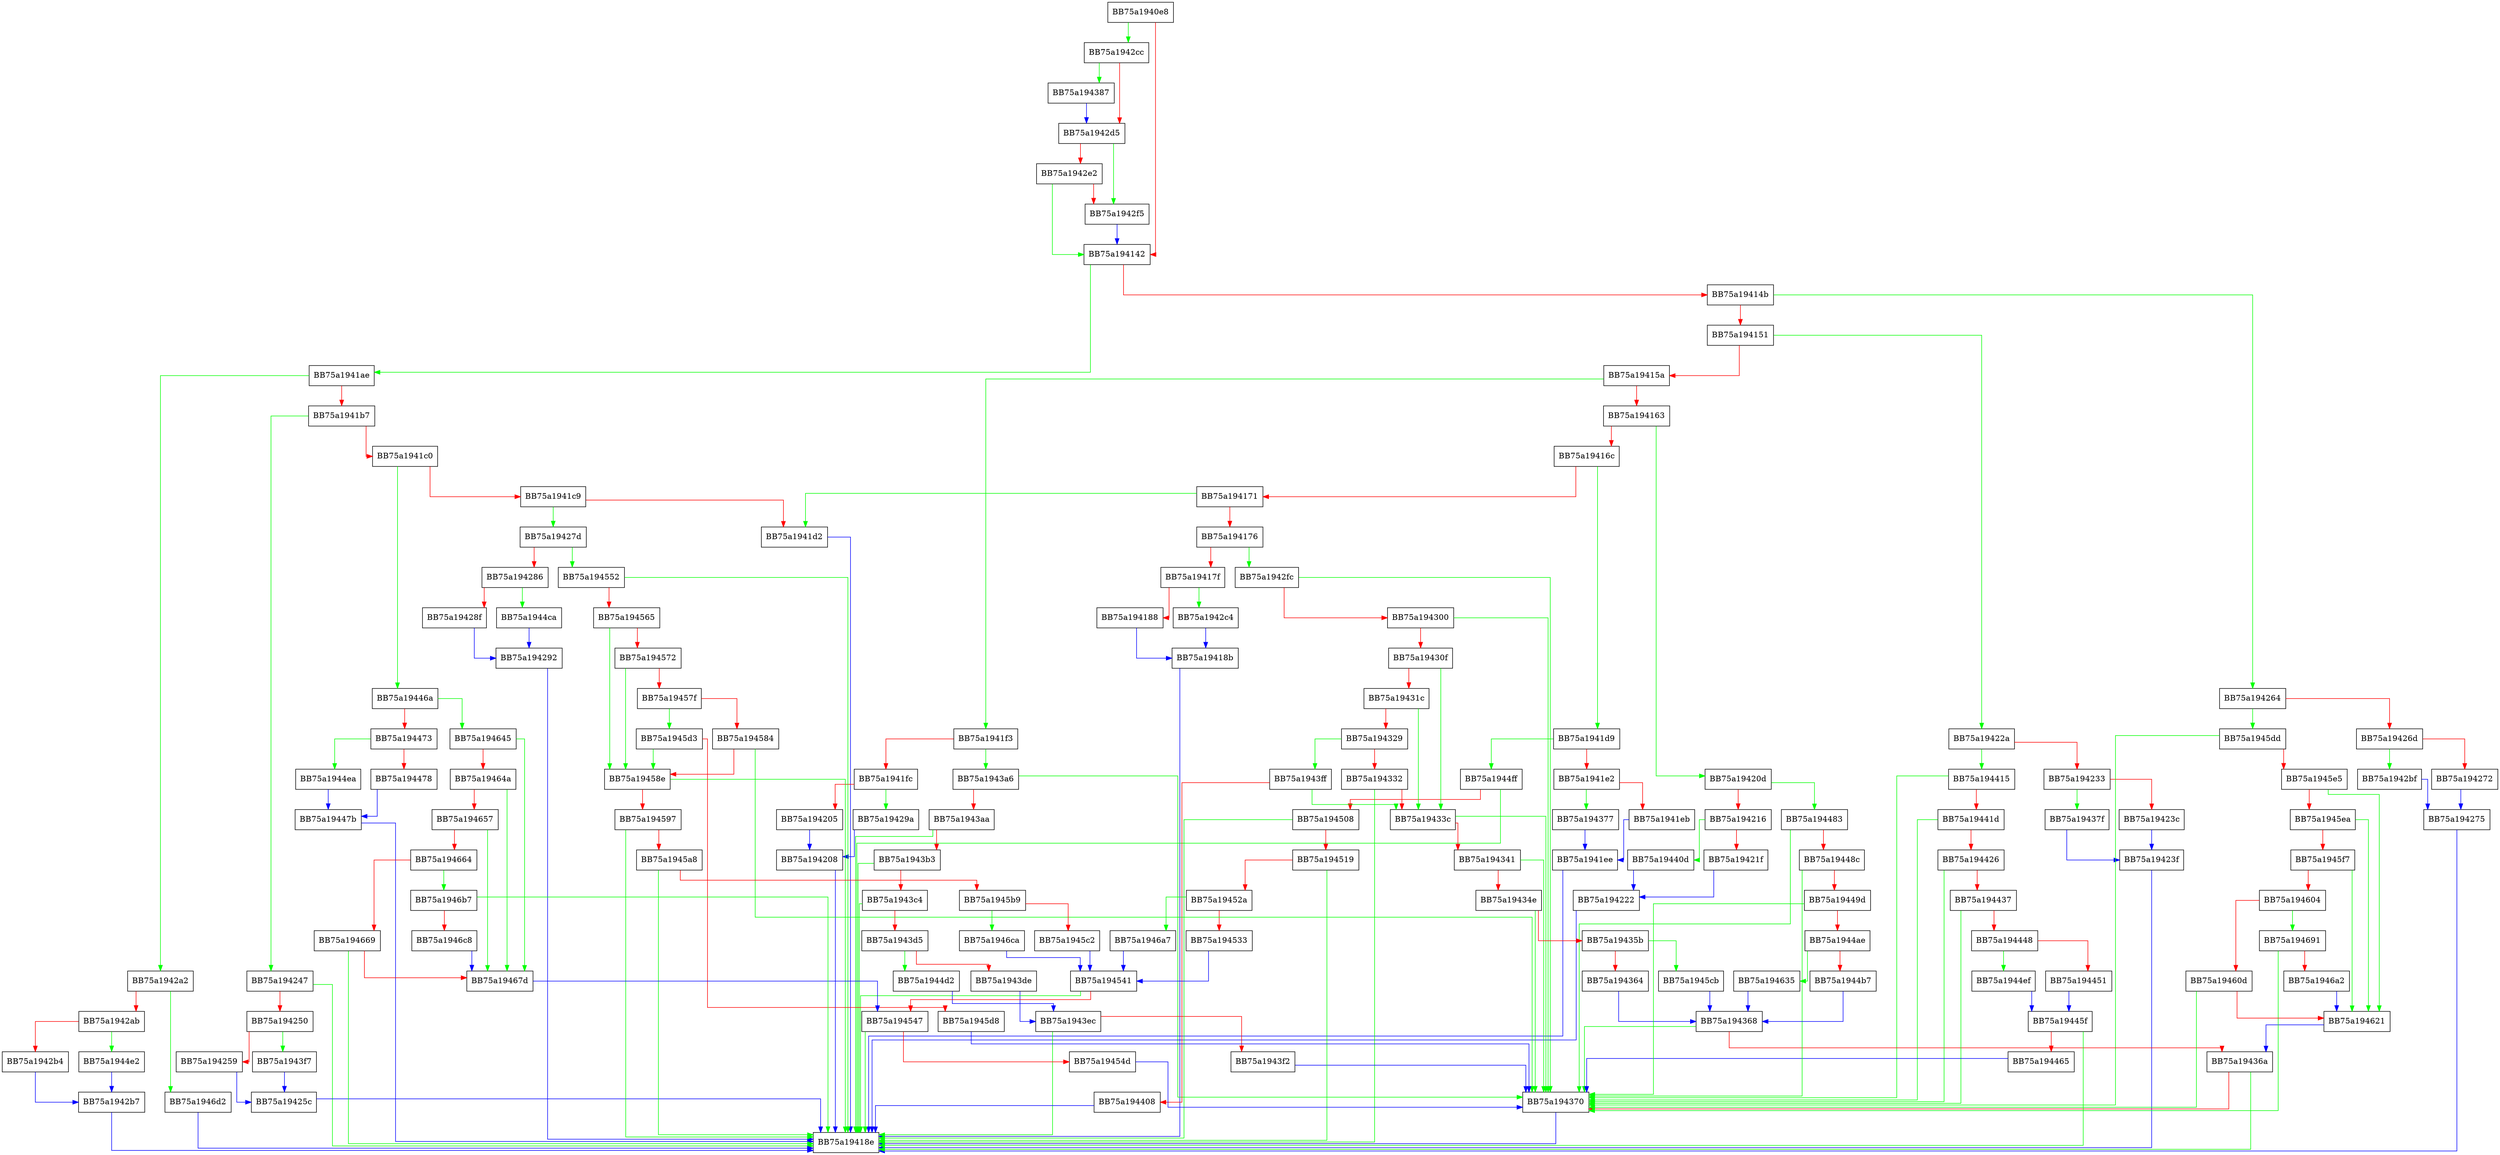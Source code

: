 digraph NetvmCmpIsOpZ {
  node [shape="box"];
  graph [splines=ortho];
  BB75a1940e8 -> BB75a1942cc [color="green"];
  BB75a1940e8 -> BB75a194142 [color="red"];
  BB75a194142 -> BB75a1941ae [color="green"];
  BB75a194142 -> BB75a19414b [color="red"];
  BB75a19414b -> BB75a194264 [color="green"];
  BB75a19414b -> BB75a194151 [color="red"];
  BB75a194151 -> BB75a19422a [color="green"];
  BB75a194151 -> BB75a19415a [color="red"];
  BB75a19415a -> BB75a1941f3 [color="green"];
  BB75a19415a -> BB75a194163 [color="red"];
  BB75a194163 -> BB75a19420d [color="green"];
  BB75a194163 -> BB75a19416c [color="red"];
  BB75a19416c -> BB75a1941d9 [color="green"];
  BB75a19416c -> BB75a194171 [color="red"];
  BB75a194171 -> BB75a1941d2 [color="green"];
  BB75a194171 -> BB75a194176 [color="red"];
  BB75a194176 -> BB75a1942fc [color="green"];
  BB75a194176 -> BB75a19417f [color="red"];
  BB75a19417f -> BB75a1942c4 [color="green"];
  BB75a19417f -> BB75a194188 [color="red"];
  BB75a194188 -> BB75a19418b [color="blue"];
  BB75a19418b -> BB75a19418e [color="blue"];
  BB75a1941ae -> BB75a1942a2 [color="green"];
  BB75a1941ae -> BB75a1941b7 [color="red"];
  BB75a1941b7 -> BB75a194247 [color="green"];
  BB75a1941b7 -> BB75a1941c0 [color="red"];
  BB75a1941c0 -> BB75a19446a [color="green"];
  BB75a1941c0 -> BB75a1941c9 [color="red"];
  BB75a1941c9 -> BB75a19427d [color="green"];
  BB75a1941c9 -> BB75a1941d2 [color="red"];
  BB75a1941d2 -> BB75a19418e [color="blue"];
  BB75a1941d9 -> BB75a1944ff [color="green"];
  BB75a1941d9 -> BB75a1941e2 [color="red"];
  BB75a1941e2 -> BB75a194377 [color="green"];
  BB75a1941e2 -> BB75a1941eb [color="red"];
  BB75a1941eb -> BB75a1941ee [color="blue"];
  BB75a1941ee -> BB75a19418e [color="blue"];
  BB75a1941f3 -> BB75a1943a6 [color="green"];
  BB75a1941f3 -> BB75a1941fc [color="red"];
  BB75a1941fc -> BB75a19429a [color="green"];
  BB75a1941fc -> BB75a194205 [color="red"];
  BB75a194205 -> BB75a194208 [color="blue"];
  BB75a194208 -> BB75a19418e [color="blue"];
  BB75a19420d -> BB75a194483 [color="green"];
  BB75a19420d -> BB75a194216 [color="red"];
  BB75a194216 -> BB75a19440d [color="green"];
  BB75a194216 -> BB75a19421f [color="red"];
  BB75a19421f -> BB75a194222 [color="blue"];
  BB75a194222 -> BB75a19418e [color="blue"];
  BB75a19422a -> BB75a194415 [color="green"];
  BB75a19422a -> BB75a194233 [color="red"];
  BB75a194233 -> BB75a19437f [color="green"];
  BB75a194233 -> BB75a19423c [color="red"];
  BB75a19423c -> BB75a19423f [color="blue"];
  BB75a19423f -> BB75a19418e [color="blue"];
  BB75a194247 -> BB75a19418e [color="green"];
  BB75a194247 -> BB75a194250 [color="red"];
  BB75a194250 -> BB75a1943f7 [color="green"];
  BB75a194250 -> BB75a194259 [color="red"];
  BB75a194259 -> BB75a19425c [color="blue"];
  BB75a19425c -> BB75a19418e [color="blue"];
  BB75a194264 -> BB75a1945dd [color="green"];
  BB75a194264 -> BB75a19426d [color="red"];
  BB75a19426d -> BB75a1942bf [color="green"];
  BB75a19426d -> BB75a194272 [color="red"];
  BB75a194272 -> BB75a194275 [color="blue"];
  BB75a194275 -> BB75a19418e [color="blue"];
  BB75a19427d -> BB75a194552 [color="green"];
  BB75a19427d -> BB75a194286 [color="red"];
  BB75a194286 -> BB75a1944ca [color="green"];
  BB75a194286 -> BB75a19428f [color="red"];
  BB75a19428f -> BB75a194292 [color="blue"];
  BB75a194292 -> BB75a19418e [color="blue"];
  BB75a19429a -> BB75a194208 [color="blue"];
  BB75a1942a2 -> BB75a1946d2 [color="green"];
  BB75a1942a2 -> BB75a1942ab [color="red"];
  BB75a1942ab -> BB75a1944e2 [color="green"];
  BB75a1942ab -> BB75a1942b4 [color="red"];
  BB75a1942b4 -> BB75a1942b7 [color="blue"];
  BB75a1942b7 -> BB75a19418e [color="blue"];
  BB75a1942bf -> BB75a194275 [color="blue"];
  BB75a1942c4 -> BB75a19418b [color="blue"];
  BB75a1942cc -> BB75a194387 [color="green"];
  BB75a1942cc -> BB75a1942d5 [color="red"];
  BB75a1942d5 -> BB75a1942f5 [color="green"];
  BB75a1942d5 -> BB75a1942e2 [color="red"];
  BB75a1942e2 -> BB75a194142 [color="green"];
  BB75a1942e2 -> BB75a1942f5 [color="red"];
  BB75a1942f5 -> BB75a194142 [color="blue"];
  BB75a1942fc -> BB75a194370 [color="green"];
  BB75a1942fc -> BB75a194300 [color="red"];
  BB75a194300 -> BB75a194370 [color="green"];
  BB75a194300 -> BB75a19430f [color="red"];
  BB75a19430f -> BB75a19433c [color="green"];
  BB75a19430f -> BB75a19431c [color="red"];
  BB75a19431c -> BB75a19433c [color="green"];
  BB75a19431c -> BB75a194329 [color="red"];
  BB75a194329 -> BB75a1943ff [color="green"];
  BB75a194329 -> BB75a194332 [color="red"];
  BB75a194332 -> BB75a19418e [color="green"];
  BB75a194332 -> BB75a19433c [color="red"];
  BB75a19433c -> BB75a194370 [color="green"];
  BB75a19433c -> BB75a194341 [color="red"];
  BB75a194341 -> BB75a194370 [color="green"];
  BB75a194341 -> BB75a19434e [color="red"];
  BB75a19434e -> BB75a194370 [color="green"];
  BB75a19434e -> BB75a19435b [color="red"];
  BB75a19435b -> BB75a1945cb [color="green"];
  BB75a19435b -> BB75a194364 [color="red"];
  BB75a194364 -> BB75a194368 [color="blue"];
  BB75a194368 -> BB75a194370 [color="green"];
  BB75a194368 -> BB75a19436a [color="red"];
  BB75a19436a -> BB75a19418e [color="green"];
  BB75a19436a -> BB75a194370 [color="red"];
  BB75a194370 -> BB75a19418e [color="blue"];
  BB75a194377 -> BB75a1941ee [color="blue"];
  BB75a19437f -> BB75a19423f [color="blue"];
  BB75a194387 -> BB75a1942d5 [color="blue"];
  BB75a1943a6 -> BB75a194370 [color="green"];
  BB75a1943a6 -> BB75a1943aa [color="red"];
  BB75a1943aa -> BB75a19418e [color="green"];
  BB75a1943aa -> BB75a1943b3 [color="red"];
  BB75a1943b3 -> BB75a19418e [color="green"];
  BB75a1943b3 -> BB75a1943c4 [color="red"];
  BB75a1943c4 -> BB75a19418e [color="green"];
  BB75a1943c4 -> BB75a1943d5 [color="red"];
  BB75a1943d5 -> BB75a1944d2 [color="green"];
  BB75a1943d5 -> BB75a1943de [color="red"];
  BB75a1943de -> BB75a1943ec [color="blue"];
  BB75a1943ec -> BB75a19418e [color="green"];
  BB75a1943ec -> BB75a1943f2 [color="red"];
  BB75a1943f2 -> BB75a194370 [color="blue"];
  BB75a1943f7 -> BB75a19425c [color="blue"];
  BB75a1943ff -> BB75a19433c [color="green"];
  BB75a1943ff -> BB75a194408 [color="red"];
  BB75a194408 -> BB75a19418e [color="blue"];
  BB75a19440d -> BB75a194222 [color="blue"];
  BB75a194415 -> BB75a194370 [color="green"];
  BB75a194415 -> BB75a19441d [color="red"];
  BB75a19441d -> BB75a194370 [color="green"];
  BB75a19441d -> BB75a194426 [color="red"];
  BB75a194426 -> BB75a194370 [color="green"];
  BB75a194426 -> BB75a194437 [color="red"];
  BB75a194437 -> BB75a194370 [color="green"];
  BB75a194437 -> BB75a194448 [color="red"];
  BB75a194448 -> BB75a1944ef [color="green"];
  BB75a194448 -> BB75a194451 [color="red"];
  BB75a194451 -> BB75a19445f [color="blue"];
  BB75a19445f -> BB75a19418e [color="green"];
  BB75a19445f -> BB75a194465 [color="red"];
  BB75a194465 -> BB75a194370 [color="blue"];
  BB75a19446a -> BB75a194645 [color="green"];
  BB75a19446a -> BB75a194473 [color="red"];
  BB75a194473 -> BB75a1944ea [color="green"];
  BB75a194473 -> BB75a194478 [color="red"];
  BB75a194478 -> BB75a19447b [color="blue"];
  BB75a19447b -> BB75a19418e [color="blue"];
  BB75a194483 -> BB75a194370 [color="green"];
  BB75a194483 -> BB75a19448c [color="red"];
  BB75a19448c -> BB75a194370 [color="green"];
  BB75a19448c -> BB75a19449d [color="red"];
  BB75a19449d -> BB75a194370 [color="green"];
  BB75a19449d -> BB75a1944ae [color="red"];
  BB75a1944ae -> BB75a194635 [color="green"];
  BB75a1944ae -> BB75a1944b7 [color="red"];
  BB75a1944b7 -> BB75a194368 [color="blue"];
  BB75a1944ca -> BB75a194292 [color="blue"];
  BB75a1944d2 -> BB75a1943ec [color="blue"];
  BB75a1944e2 -> BB75a1942b7 [color="blue"];
  BB75a1944ea -> BB75a19447b [color="blue"];
  BB75a1944ef -> BB75a19445f [color="blue"];
  BB75a1944ff -> BB75a19418e [color="green"];
  BB75a1944ff -> BB75a194508 [color="red"];
  BB75a194508 -> BB75a19418e [color="green"];
  BB75a194508 -> BB75a194519 [color="red"];
  BB75a194519 -> BB75a19418e [color="green"];
  BB75a194519 -> BB75a19452a [color="red"];
  BB75a19452a -> BB75a1946a7 [color="green"];
  BB75a19452a -> BB75a194533 [color="red"];
  BB75a194533 -> BB75a194541 [color="blue"];
  BB75a194541 -> BB75a19418e [color="green"];
  BB75a194541 -> BB75a194547 [color="red"];
  BB75a194547 -> BB75a19418e [color="green"];
  BB75a194547 -> BB75a19454d [color="red"];
  BB75a19454d -> BB75a194370 [color="blue"];
  BB75a194552 -> BB75a19418e [color="green"];
  BB75a194552 -> BB75a194565 [color="red"];
  BB75a194565 -> BB75a19458e [color="green"];
  BB75a194565 -> BB75a194572 [color="red"];
  BB75a194572 -> BB75a19458e [color="green"];
  BB75a194572 -> BB75a19457f [color="red"];
  BB75a19457f -> BB75a1945d3 [color="green"];
  BB75a19457f -> BB75a194584 [color="red"];
  BB75a194584 -> BB75a194370 [color="green"];
  BB75a194584 -> BB75a19458e [color="red"];
  BB75a19458e -> BB75a19418e [color="green"];
  BB75a19458e -> BB75a194597 [color="red"];
  BB75a194597 -> BB75a19418e [color="green"];
  BB75a194597 -> BB75a1945a8 [color="red"];
  BB75a1945a8 -> BB75a19418e [color="green"];
  BB75a1945a8 -> BB75a1945b9 [color="red"];
  BB75a1945b9 -> BB75a1946ca [color="green"];
  BB75a1945b9 -> BB75a1945c2 [color="red"];
  BB75a1945c2 -> BB75a194541 [color="blue"];
  BB75a1945cb -> BB75a194368 [color="blue"];
  BB75a1945d3 -> BB75a19458e [color="green"];
  BB75a1945d3 -> BB75a1945d8 [color="red"];
  BB75a1945d8 -> BB75a194370 [color="blue"];
  BB75a1945dd -> BB75a194370 [color="green"];
  BB75a1945dd -> BB75a1945e5 [color="red"];
  BB75a1945e5 -> BB75a194621 [color="green"];
  BB75a1945e5 -> BB75a1945ea [color="red"];
  BB75a1945ea -> BB75a194621 [color="green"];
  BB75a1945ea -> BB75a1945f7 [color="red"];
  BB75a1945f7 -> BB75a194621 [color="green"];
  BB75a1945f7 -> BB75a194604 [color="red"];
  BB75a194604 -> BB75a194691 [color="green"];
  BB75a194604 -> BB75a19460d [color="red"];
  BB75a19460d -> BB75a194370 [color="green"];
  BB75a19460d -> BB75a194621 [color="red"];
  BB75a194621 -> BB75a19436a [color="blue"];
  BB75a194635 -> BB75a194368 [color="blue"];
  BB75a194645 -> BB75a19467d [color="green"];
  BB75a194645 -> BB75a19464a [color="red"];
  BB75a19464a -> BB75a19467d [color="green"];
  BB75a19464a -> BB75a194657 [color="red"];
  BB75a194657 -> BB75a19467d [color="green"];
  BB75a194657 -> BB75a194664 [color="red"];
  BB75a194664 -> BB75a1946b7 [color="green"];
  BB75a194664 -> BB75a194669 [color="red"];
  BB75a194669 -> BB75a19418e [color="green"];
  BB75a194669 -> BB75a19467d [color="red"];
  BB75a19467d -> BB75a194547 [color="blue"];
  BB75a194691 -> BB75a194370 [color="green"];
  BB75a194691 -> BB75a1946a2 [color="red"];
  BB75a1946a2 -> BB75a194621 [color="blue"];
  BB75a1946a7 -> BB75a194541 [color="blue"];
  BB75a1946b7 -> BB75a19418e [color="green"];
  BB75a1946b7 -> BB75a1946c8 [color="red"];
  BB75a1946c8 -> BB75a19467d [color="blue"];
  BB75a1946ca -> BB75a194541 [color="blue"];
  BB75a1946d2 -> BB75a19418e [color="blue"];
}